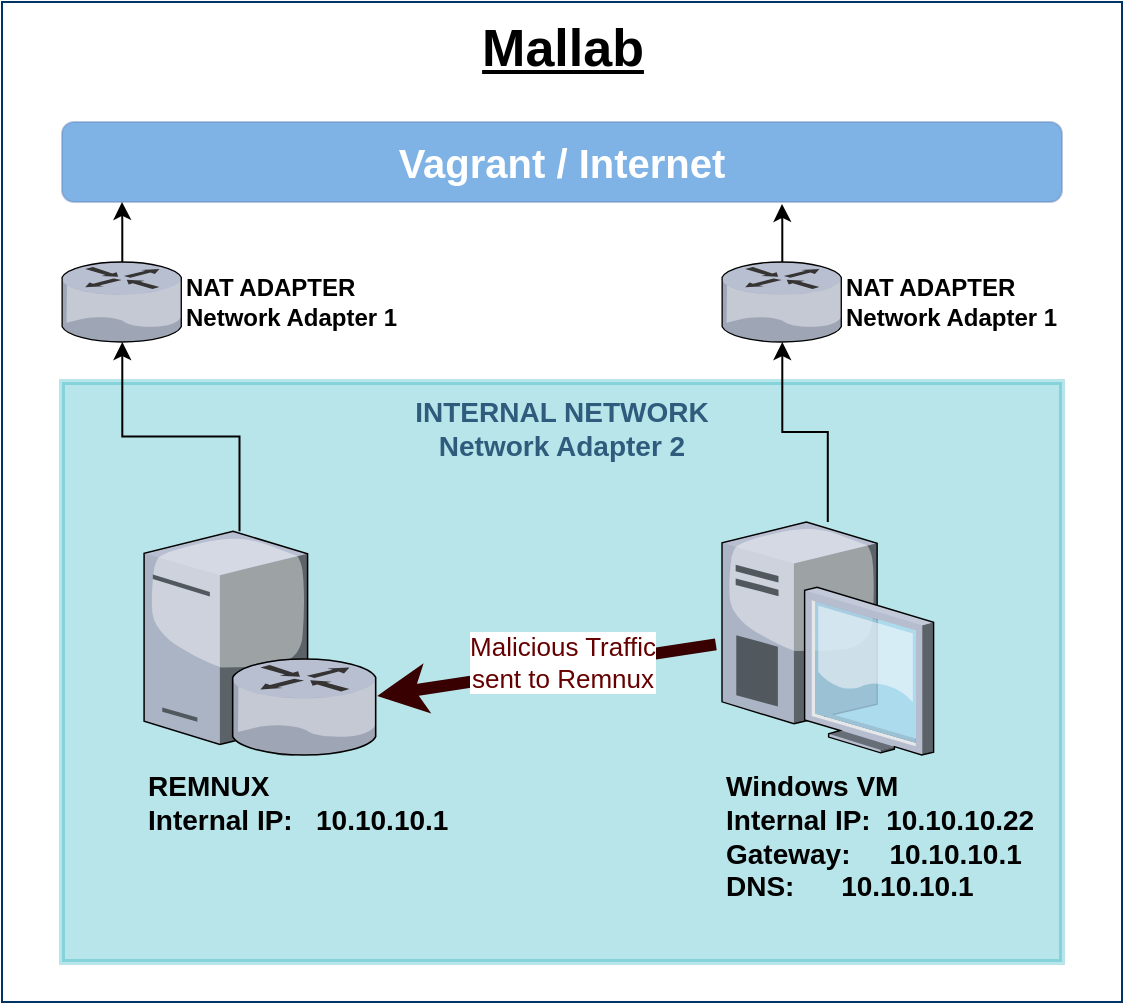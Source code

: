 <mxfile version="21.1.2" type="device">
  <diagram name="Page-1" id="e3a06f82-3646-2815-327d-82caf3d4e204">
    <mxGraphModel dx="1195" dy="703" grid="1" gridSize="10" guides="1" tooltips="1" connect="1" arrows="1" fold="1" page="1" pageScale="1.5" pageWidth="1169" pageHeight="826" background="none" math="0" shadow="0">
      <root>
        <mxCell id="0" style=";html=1;" />
        <mxCell id="1" style=";html=1;" parent="0" />
        <mxCell id="w5bmHNwEfHyUWdRWBcjY-12" value="" style="rounded=0;whiteSpace=wrap;html=1;fontSize=40;fontColor=#FFFFFF;fillColor=#FFFFFF;strokeColor=#003366;" parent="1" vertex="1">
          <mxGeometry x="960" y="600" width="560" height="500" as="geometry" />
        </mxCell>
        <mxCell id="6a7d8f32e03d9370-60" value="&lt;b&gt;INTERNAL NETWORK&lt;br&gt;Network Adapter 2&lt;/b&gt;" style="whiteSpace=wrap;html=1;fillColor=#12aab5;fontSize=14;strokeColor=#12aab5;verticalAlign=top;fontColor=#2F5B7C;rounded=0;shadow=0;labelBackgroundColor=none;strokeWidth=3;opacity=30;" parent="1" vertex="1">
          <mxGeometry x="990" y="790" width="500" height="290" as="geometry" />
        </mxCell>
        <mxCell id="0lIhBn5z6jmop4ZzWdtD-18" style="edgeStyle=orthogonalEdgeStyle;rounded=0;orthogonalLoop=1;jettySize=auto;html=1;" edge="1" parent="1" source="w5bmHNwEfHyUWdRWBcjY-2" target="0lIhBn5z6jmop4ZzWdtD-6">
          <mxGeometry relative="1" as="geometry" />
        </mxCell>
        <mxCell id="w5bmHNwEfHyUWdRWBcjY-2" value="&lt;b&gt;Windows VM&lt;br&gt;Internal IP:&amp;nbsp; 10.10.10.22&lt;br&gt;Gateway:&amp;nbsp; &amp;nbsp; &amp;nbsp;10.10.10.1&lt;br&gt;DNS:&lt;span style=&quot;white-space: pre&quot;&gt;	&lt;/span&gt;&amp;nbsp; &amp;nbsp; &amp;nbsp;10.10.10.1&lt;/b&gt;" style="verticalLabelPosition=bottom;aspect=fixed;html=1;verticalAlign=top;strokeColor=none;shape=mxgraph.citrix.desktop;fillColor=#66B2FF;gradientColor=#0066CC;fontSize=14;align=left;" parent="1" vertex="1">
          <mxGeometry x="1320" y="860" width="105.8" height="116.5" as="geometry" />
        </mxCell>
        <mxCell id="w5bmHNwEfHyUWdRWBcjY-6" value="Malicious Traffic&lt;br&gt;sent to Remnux" style="endArrow=classic;html=1;rounded=0;fontSize=13;exitX=-0.029;exitY=0.525;exitDx=0;exitDy=0;exitPerimeter=0;strokeWidth=6;strokeColor=#380000;fontColor=#660000;" parent="1" source="w5bmHNwEfHyUWdRWBcjY-2" edge="1" target="0lIhBn5z6jmop4ZzWdtD-14">
          <mxGeometry x="-0.096" y="-3" width="50" height="50" relative="1" as="geometry">
            <mxPoint x="1190" y="980" as="sourcePoint" />
            <mxPoint x="1160" y="921" as="targetPoint" />
            <mxPoint as="offset" />
          </mxGeometry>
        </mxCell>
        <mxCell id="0lIhBn5z6jmop4ZzWdtD-1" value="&lt;b&gt;&lt;font style=&quot;font-size: 20px&quot; color=&quot;#ffffff&quot;&gt;Vagrant / Internet&lt;/font&gt;&lt;/b&gt;" style="rounded=1;whiteSpace=wrap;html=1;strokeColor=#6c8ebf;fillColor=#0066CC;opacity=50;" vertex="1" parent="1">
          <mxGeometry x="990" y="660" width="500" height="40" as="geometry" />
        </mxCell>
        <mxCell id="0lIhBn5z6jmop4ZzWdtD-20" style="edgeStyle=orthogonalEdgeStyle;rounded=0;orthogonalLoop=1;jettySize=auto;html=1;entryX=0.06;entryY=0.999;entryDx=0;entryDy=0;entryPerimeter=0;" edge="1" parent="1" source="w5bmHNwEfHyUWdRWBcjY-15" target="0lIhBn5z6jmop4ZzWdtD-1">
          <mxGeometry relative="1" as="geometry" />
        </mxCell>
        <mxCell id="w5bmHNwEfHyUWdRWBcjY-15" value="&lt;span style=&quot;color: rgb(0, 0, 0);&quot;&gt;NAT ADAPTER&lt;br&gt;Network Adapter 1&lt;/span&gt;" style="verticalLabelPosition=middle;sketch=0;aspect=fixed;html=1;verticalAlign=middle;strokeColor=none;align=left;outlineConnect=0;shape=mxgraph.citrix.router;fontSize=12;fontColor=#FFFFFF;fillColor=#FFFFFF;labelPosition=right;fontStyle=1" parent="1" vertex="1">
          <mxGeometry x="990" y="730" width="60.28" height="40" as="geometry" />
        </mxCell>
        <mxCell id="0lIhBn5z6jmop4ZzWdtD-22" style="edgeStyle=orthogonalEdgeStyle;rounded=0;orthogonalLoop=1;jettySize=auto;html=1;entryX=0.72;entryY=1.024;entryDx=0;entryDy=0;entryPerimeter=0;" edge="1" parent="1" source="0lIhBn5z6jmop4ZzWdtD-6" target="0lIhBn5z6jmop4ZzWdtD-1">
          <mxGeometry relative="1" as="geometry" />
        </mxCell>
        <mxCell id="0lIhBn5z6jmop4ZzWdtD-6" value="&lt;span style=&quot;color: rgb(0, 0, 0);&quot;&gt;NAT ADAPTER&lt;br&gt;Network Adapter 1&lt;/span&gt;" style="verticalLabelPosition=middle;sketch=0;aspect=fixed;html=1;verticalAlign=middle;strokeColor=none;align=left;outlineConnect=0;shape=mxgraph.citrix.router;fontSize=12;fontColor=#FFFFFF;fillColor=#FFFFFF;labelPosition=right;fontStyle=1" vertex="1" parent="1">
          <mxGeometry x="1320" y="730" width="60.28" height="40" as="geometry" />
        </mxCell>
        <mxCell id="0lIhBn5z6jmop4ZzWdtD-17" style="edgeStyle=orthogonalEdgeStyle;rounded=0;orthogonalLoop=1;jettySize=auto;html=1;" edge="1" parent="1" source="w5bmHNwEfHyUWdRWBcjY-3" target="w5bmHNwEfHyUWdRWBcjY-15">
          <mxGeometry relative="1" as="geometry" />
        </mxCell>
        <mxCell id="w5bmHNwEfHyUWdRWBcjY-3" value="&lt;div style=&quot;&quot;&gt;&lt;b style=&quot;background-color: initial;&quot;&gt;REMNUX&lt;/b&gt;&lt;/div&gt;&lt;div style=&quot;&quot;&gt;&lt;b&gt;Internal IP:&amp;nbsp; &amp;nbsp;10.10.10.1&lt;/b&gt;&lt;b style=&quot;background-color: initial;&quot;&gt;&lt;br&gt;&lt;/b&gt;&lt;/div&gt;" style="verticalLabelPosition=bottom;aspect=fixed;html=1;verticalAlign=top;strokeColor=none;shape=mxgraph.citrix.xenapp_server;fillColor=#66B2FF;gradientColor=#0066CC;fontSize=14;align=left;" parent="1" vertex="1">
          <mxGeometry x="1031.045" y="864.64" width="95.528" height="111.87" as="geometry" />
        </mxCell>
        <mxCell id="0lIhBn5z6jmop4ZzWdtD-14" value="" style="verticalLabelPosition=middle;sketch=0;aspect=fixed;html=1;verticalAlign=middle;strokeColor=none;align=left;outlineConnect=0;shape=mxgraph.citrix.router;fontSize=12;fontColor=#FFFFFF;fillColor=#FFFFFF;labelPosition=right;fontStyle=1" vertex="1" parent="1">
          <mxGeometry x="1075.258" y="928.5" width="72.352" height="48.011" as="geometry" />
        </mxCell>
        <mxCell id="0lIhBn5z6jmop4ZzWdtD-23" value="Mallab" style="text;strokeColor=none;fillColor=none;html=1;fontSize=26;fontStyle=5;verticalAlign=middle;align=center;" vertex="1" parent="1">
          <mxGeometry x="990" y="603" width="500" height="40" as="geometry" />
        </mxCell>
      </root>
    </mxGraphModel>
  </diagram>
</mxfile>
